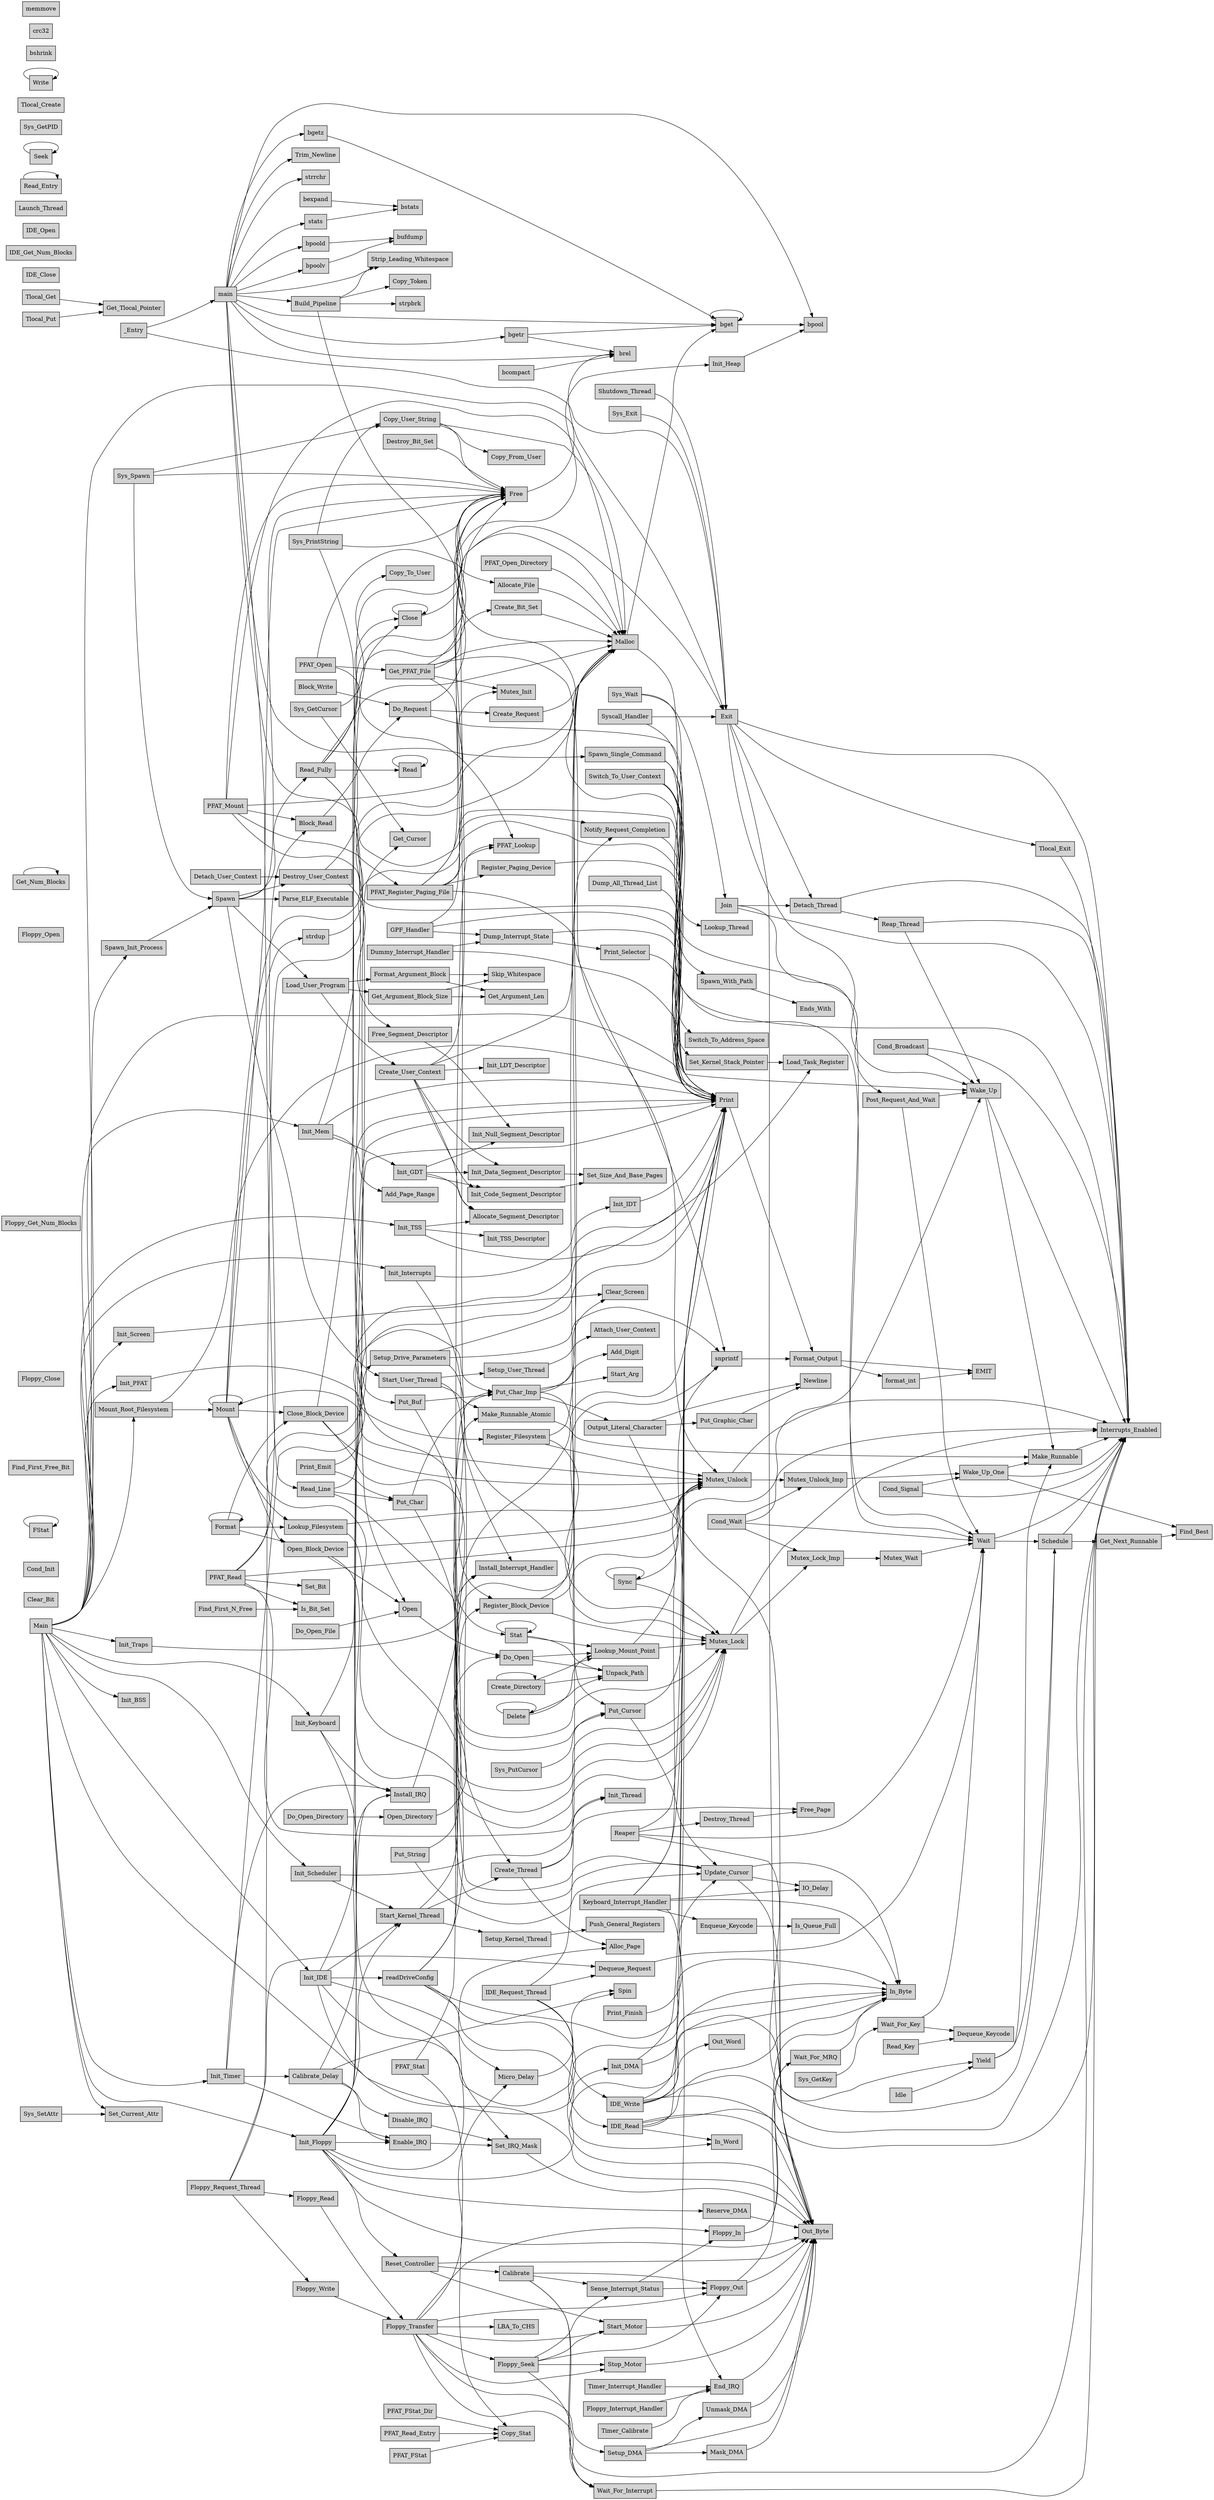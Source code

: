 digraph function_map {
rankdir=LR;
ratio=fill;
node [style=filled]
 Add_Digit [ shape=box ];
 Add_Page_Range [ shape=box ];
 Alloc_Page [ shape=box ];
 Allocate_File [ shape=box ];
Allocate_File  -> Malloc;
 Allocate_Segment_Descriptor [ shape=box ];
 Attach_User_Context [ shape=box ];
 Block_Read [ shape=box ];
Block_Read  -> Do_Request;
 Block_Write [ shape=box ];
Block_Write  -> Do_Request;
 Build_Pipeline [ shape=box ];
Build_Pipeline  -> Copy_Token;
Build_Pipeline  -> Print;
Build_Pipeline  -> Strip_Leading_Whitespace;
Build_Pipeline  -> strpbrk;
 Calibrate [ shape=box ];
Calibrate  -> Floppy_Out;
Calibrate  -> Interrupts_Enabled;
Calibrate  -> Sense_Interrupt_Status;
Calibrate  -> Wait_For_Interrupt;
 Calibrate_Delay [ shape=box ];
Calibrate_Delay  -> Disable_IRQ;
Calibrate_Delay  -> Enable_IRQ;
Calibrate_Delay  -> Install_IRQ;
Calibrate_Delay  -> Spin;
 Clear_Bit [ shape=box ];
 Clear_Screen [ shape=box ];
 Close [ shape=box ];
Close  -> Close;
Close  -> Free;
 Close_Block_Device [ shape=box ];
Close_Block_Device  -> Close;
Close_Block_Device  -> Mutex_Lock;
Close_Block_Device  -> Mutex_Unlock;
 Cond_Broadcast [ shape=box ];
Cond_Broadcast  -> Interrupts_Enabled;
Cond_Broadcast  -> Wake_Up;
 Cond_Init [ shape=box ];
 Cond_Signal [ shape=box ];
Cond_Signal  -> Interrupts_Enabled;
Cond_Signal  -> Wake_Up_One;
 Cond_Wait [ shape=box ];
Cond_Wait  -> Interrupts_Enabled;
Cond_Wait  -> Mutex_Lock_Imp;
Cond_Wait  -> Mutex_Unlock_Imp;
Cond_Wait  -> Wait;
 Copy_From_User [ shape=box ];
 Copy_Stat [ shape=box ];
 Copy_To_User [ shape=box ];
 Copy_Token [ shape=box ];
 Copy_User_String [ shape=box ];
Copy_User_String  -> Copy_From_User;
Copy_User_String  -> Free;
Copy_User_String  -> Malloc;
 Create_Bit_Set [ shape=box ];
Create_Bit_Set  -> Malloc;
 Create_Directory [ shape=box ];
Create_Directory  -> Create_Directory;
Create_Directory  -> Lookup_Mount_Point;
Create_Directory  -> Unpack_Path;
 Create_Request [ shape=box ];
Create_Request  -> Malloc;
 Create_Thread [ shape=box ];
Create_Thread  -> Alloc_Page;
Create_Thread  -> Free_Page;
Create_Thread  -> Init_Thread;
 Create_User_Context [ shape=box ];
Create_User_Context  -> Allocate_Segment_Descriptor;
Create_User_Context  -> Free;
Create_User_Context  -> Init_Code_Segment_Descriptor;
Create_User_Context  -> Init_Data_Segment_Descriptor;
Create_User_Context  -> Init_LDT_Descriptor;
Create_User_Context  -> Malloc;
 Delete [ shape=box ];
Delete  -> Delete;
Delete  -> Lookup_Mount_Point;
Delete  -> Unpack_Path;
 Dequeue_Keycode [ shape=box ];
 Dequeue_Request [ shape=box ];
Dequeue_Request  -> Wait;
 Destroy_Bit_Set [ shape=box ];
Destroy_Bit_Set  -> Free;
 Destroy_Thread [ shape=box ];
Destroy_Thread  -> Free_Page;
 Destroy_User_Context [ shape=box ];
Destroy_User_Context  -> Free;
Destroy_User_Context  -> Free_Segment_Descriptor;
 Detach_Thread [ shape=box ];
Detach_Thread  -> Interrupts_Enabled;
Detach_Thread  -> Reap_Thread;
 Detach_User_Context [ shape=box ];
Detach_User_Context  -> Destroy_User_Context;
 Disable_IRQ [ shape=box ];
Disable_IRQ  -> Set_IRQ_Mask;
 Do_Open [ shape=box ];
Do_Open  -> Lookup_Mount_Point;
Do_Open  -> Unpack_Path;
 Do_Open_Directory [ shape=box ];
Do_Open_Directory  -> Open_Directory;
 Do_Open_File [ shape=box ];
Do_Open_File  -> Open;
 Do_Request [ shape=box ];
Do_Request  -> Create_Request;
Do_Request  -> Free;
Do_Request  -> Post_Request_And_Wait;
 Dummy_Interrupt_Handler [ shape=box ];
Dummy_Interrupt_Handler  -> Dump_Interrupt_State;
Dummy_Interrupt_Handler  -> Print;
 Dump_All_Thread_List [ shape=box ];
Dump_All_Thread_List  -> Print;
 Dump_Interrupt_State [ shape=box ];
Dump_Interrupt_State  -> Print;
Dump_Interrupt_State  -> Print_Selector;
 EMIT [ shape=box ];
 Enable_IRQ [ shape=box ];
Enable_IRQ  -> Set_IRQ_Mask;
 End_IRQ [ shape=box ];
End_IRQ  -> Out_Byte;
 Ends_With [ shape=box ];
 Enqueue_Keycode [ shape=box ];
Enqueue_Keycode  -> Is_Queue_Full;
 Exit [ shape=box ];
Exit  -> Detach_Thread;
Exit  -> Interrupts_Enabled;
Exit  -> Schedule;
Exit  -> Tlocal_Exit;
Exit  -> Wake_Up;
 FStat [ shape=box ];
FStat  -> FStat;
 Find_Best [ shape=box ];
 Find_First_Free_Bit [ shape=box ];
 Find_First_N_Free [ shape=box ];
Find_First_N_Free  -> Is_Bit_Set;
 Floppy_Close [ shape=box ];
 Floppy_Get_Num_Blocks [ shape=box ];
 Floppy_In [ shape=box ];
Floppy_In  -> In_Byte;
Floppy_In  -> Wait_For_MRQ;
 Floppy_Interrupt_Handler [ shape=box ];
Floppy_Interrupt_Handler  -> End_IRQ;
 Floppy_Open [ shape=box ];
 Floppy_Out [ shape=box ];
Floppy_Out  -> Out_Byte;
Floppy_Out  -> Wait_For_MRQ;
 Floppy_Read [ shape=box ];
Floppy_Read  -> Floppy_Transfer;
 Floppy_Request_Thread [ shape=box ];
Floppy_Request_Thread  -> Dequeue_Request;
Floppy_Request_Thread  -> Floppy_Read;
Floppy_Request_Thread  -> Floppy_Write;
Floppy_Request_Thread  -> Notify_Request_Completion;
 Floppy_Seek [ shape=box ];
Floppy_Seek  -> Floppy_Out;
Floppy_Seek  -> Sense_Interrupt_Status;
Floppy_Seek  -> Start_Motor;
Floppy_Seek  -> Stop_Motor;
Floppy_Seek  -> Wait_For_Interrupt;
 Floppy_Transfer [ shape=box ];
Floppy_Transfer  -> Floppy_In;
Floppy_Transfer  -> Floppy_Out;
Floppy_Transfer  -> Floppy_Seek;
Floppy_Transfer  -> LBA_To_CHS;
Floppy_Transfer  -> Micro_Delay;
Floppy_Transfer  -> Setup_DMA;
Floppy_Transfer  -> Start_Motor;
Floppy_Transfer  -> Stop_Motor;
Floppy_Transfer  -> Wait_For_Interrupt;
 Floppy_Write [ shape=box ];
Floppy_Write  -> Floppy_Transfer;
 Format [ shape=box ];
Format  -> Close_Block_Device;
Format  -> Format;
Format  -> Lookup_Filesystem;
Format  -> Open_Block_Device;
 Format_Argument_Block [ shape=box ];
Format_Argument_Block  -> Get_Argument_Len;
Format_Argument_Block  -> Skip_Whitespace;
 Format_Output [ shape=box ];
Format_Output  -> EMIT;
Format_Output  -> format_int;
 Free [ shape=box ];
Free  -> brel;
 Free_Page [ shape=box ];
 Free_Segment_Descriptor [ shape=box ];
Free_Segment_Descriptor  -> Init_Null_Segment_Descriptor;
 GPF_Handler [ shape=box ];
GPF_Handler  -> Dump_Interrupt_State;
GPF_Handler  -> Exit;
GPF_Handler  -> Print;
 Get_Argument_Block_Size [ shape=box ];
Get_Argument_Block_Size  -> Get_Argument_Len;
Get_Argument_Block_Size  -> Skip_Whitespace;
 Get_Argument_Len [ shape=box ];
 Get_Cursor [ shape=box ];
 Get_Next_Runnable [ shape=box ];
Get_Next_Runnable  -> Find_Best;
 Get_Num_Blocks [ shape=box ];
Get_Num_Blocks  -> Get_Num_Blocks;
 Get_PFAT_File [ shape=box ];
Get_PFAT_File  -> Create_Bit_Set;
Get_PFAT_File  -> Free;
Get_PFAT_File  -> Malloc;
Get_PFAT_File  -> Mutex_Init;
Get_PFAT_File  -> Mutex_Lock;
Get_PFAT_File  -> Mutex_Unlock;
 Get_Tlocal_Pointer [ shape=box ];
 IDE_Close [ shape=box ];
 IDE_Get_Num_Blocks [ shape=box ];
 IDE_Open [ shape=box ];
 IDE_Read [ shape=box ];
IDE_Read  -> In_Byte;
IDE_Read  -> In_Word;
IDE_Read  -> Interrupts_Enabled;
IDE_Read  -> Out_Byte;
IDE_Read  -> Print;
 IDE_Request_Thread [ shape=box ];
IDE_Request_Thread  -> Dequeue_Request;
IDE_Request_Thread  -> IDE_Read;
IDE_Request_Thread  -> IDE_Write;
IDE_Request_Thread  -> Notify_Request_Completion;
 IDE_Write [ shape=box ];
IDE_Write  -> In_Byte;
IDE_Write  -> Interrupts_Enabled;
IDE_Write  -> Out_Byte;
IDE_Write  -> Out_Word;
IDE_Write  -> Print;
 IO_Delay [ shape=box ];
 Idle [ shape=box ];
Idle  -> Yield;
 In_Byte [ shape=box ];
 In_Word [ shape=box ];
 Init_BSS [ shape=box ];
 Init_Code_Segment_Descriptor [ shape=box ];
Init_Code_Segment_Descriptor  -> Set_Size_And_Base_Pages;
 Init_DMA [ shape=box ];
Init_DMA  -> Out_Byte;
Init_DMA  -> Print;
 Init_Data_Segment_Descriptor [ shape=box ];
Init_Data_Segment_Descriptor  -> Set_Size_And_Base_Pages;
 Init_Floppy [ shape=box ];
Init_Floppy  -> Alloc_Page;
Init_Floppy  -> Enable_IRQ;
Init_Floppy  -> In_Byte;
Init_Floppy  -> Install_IRQ;
Init_Floppy  -> Out_Byte;
Init_Floppy  -> Print;
Init_Floppy  -> Reserve_DMA;
Init_Floppy  -> Reset_Controller;
Init_Floppy  -> Setup_Drive_Parameters;
Init_Floppy  -> Start_Kernel_Thread;
 Init_GDT [ shape=box ];
Init_GDT  -> Allocate_Segment_Descriptor;
Init_GDT  -> Init_Code_Segment_Descriptor;
Init_GDT  -> Init_Data_Segment_Descriptor;
Init_GDT  -> Init_Null_Segment_Descriptor;
 Init_Heap [ shape=box ];
Init_Heap  -> bpool;
 Init_IDE [ shape=box ];
Init_IDE  -> In_Byte;
Init_IDE  -> Micro_Delay;
Init_IDE  -> Out_Byte;
Init_IDE  -> Print;
Init_IDE  -> Start_Kernel_Thread;
Init_IDE  -> readDriveConfig;
 Init_IDT [ shape=box ];
Init_IDT  -> Print;
 Init_Interrupts [ shape=box ];
Init_Interrupts  -> Init_IDT;
Init_Interrupts  -> Install_Interrupt_Handler;
 Init_Keyboard [ shape=box ];
Init_Keyboard  -> Install_IRQ;
Init_Keyboard  -> Print;
Init_Keyboard  -> Set_IRQ_Mask;
 Init_LDT_Descriptor [ shape=box ];
 Init_Mem [ shape=box ];
Init_Mem  -> Add_Page_Range;
Init_Mem  -> Init_GDT;
Init_Mem  -> Init_Heap;
Init_Mem  -> Print;
 Init_Null_Segment_Descriptor [ shape=box ];
 Init_PFAT [ shape=box ];
Init_PFAT  -> Register_Filesystem;
 Init_Scheduler [ shape=box ];
Init_Scheduler  -> Init_Thread;
Init_Scheduler  -> Start_Kernel_Thread;
 Init_Screen [ shape=box ];
Init_Screen  -> Clear_Screen;
 Init_TSS [ shape=box ];
Init_TSS  -> Allocate_Segment_Descriptor;
Init_TSS  -> Init_TSS_Descriptor;
Init_TSS  -> Load_Task_Register;
 Init_TSS_Descriptor [ shape=box ];
 Init_Thread [ shape=box ];
 Init_Timer [ shape=box ];
Init_Timer  -> Calibrate_Delay;
Init_Timer  -> Enable_IRQ;
Init_Timer  -> Install_IRQ;
Init_Timer  -> Print;
 Init_Traps [ shape=box ];
Init_Traps  -> Install_Interrupt_Handler;
 Install_IRQ [ shape=box ];
Install_IRQ  -> Install_Interrupt_Handler;
 Install_Interrupt_Handler [ shape=box ];
 Interrupts_Enabled [ shape=box ];
 Is_Bit_Set [ shape=box ];
 Is_Queue_Full [ shape=box ];
 Join [ shape=box ];
Join  -> Detach_Thread;
Join  -> Interrupts_Enabled;
Join  -> Wait;
 Keyboard_Interrupt_Handler [ shape=box ];
Keyboard_Interrupt_Handler  -> End_IRQ;
Keyboard_Interrupt_Handler  -> Enqueue_Keycode;
Keyboard_Interrupt_Handler  -> IO_Delay;
Keyboard_Interrupt_Handler  -> In_Byte;
Keyboard_Interrupt_Handler  -> Print;
Keyboard_Interrupt_Handler  -> Wake_Up;
 LBA_To_CHS [ shape=box ];
 Launch_Thread [ shape=box ];
 Load_Task_Register [ shape=box ];
 Load_User_Program [ shape=box ];
Load_User_Program  -> Create_User_Context;
Load_User_Program  -> Format_Argument_Block;
Load_User_Program  -> Get_Argument_Block_Size;
 Lookup_Filesystem [ shape=box ];
Lookup_Filesystem  -> Mutex_Lock;
Lookup_Filesystem  -> Mutex_Unlock;
 Lookup_Mount_Point [ shape=box ];
Lookup_Mount_Point  -> Mutex_Lock;
Lookup_Mount_Point  -> Mutex_Unlock;
 Lookup_Thread [ shape=box ];
 Main [ shape=box ];
Main  -> Exit;
Main  -> Init_BSS;
Main  -> Init_DMA;
Main  -> Init_Floppy;
Main  -> Init_IDE;
Main  -> Init_Interrupts;
Main  -> Init_Keyboard;
Main  -> Init_Mem;
Main  -> Init_PFAT;
Main  -> Init_Scheduler;
Main  -> Init_Screen;
Main  -> Init_TSS;
Main  -> Init_Timer;
Main  -> Init_Traps;
Main  -> Mount_Root_Filesystem;
Main  -> Print;
Main  -> Set_Current_Attr;
Main  -> Spawn_Init_Process;
 Make_Runnable [ shape=box ];
Make_Runnable  -> Interrupts_Enabled;
 Make_Runnable_Atomic [ shape=box ];
Make_Runnable_Atomic  -> Make_Runnable;
 Malloc [ shape=box ];
Malloc  -> Print;
Malloc  -> bget;
 Mask_DMA [ shape=box ];
Mask_DMA  -> Out_Byte;
 Micro_Delay [ shape=box ];
Micro_Delay  -> Spin;
 Mount [ shape=box ];
Mount  -> Close_Block_Device;
Mount  -> Free;
Mount  -> Lookup_Filesystem;
Mount  -> Malloc;
Mount  -> Mount;
Mount  -> Mutex_Lock;
Mount  -> Mutex_Unlock;
Mount  -> Open_Block_Device;
Mount  -> strdup;
 Mount_Root_Filesystem [ shape=box ];
Mount_Root_Filesystem  -> Mount;
Mount_Root_Filesystem  -> Print;
 Mutex_Init [ shape=box ];
 Mutex_Lock [ shape=box ];
Mutex_Lock  -> Interrupts_Enabled;
Mutex_Lock  -> Mutex_Lock_Imp;
 Mutex_Lock_Imp [ shape=box ];
Mutex_Lock_Imp  -> Mutex_Wait;
 Mutex_Unlock [ shape=box ];
Mutex_Unlock  -> Interrupts_Enabled;
Mutex_Unlock  -> Mutex_Unlock_Imp;
 Mutex_Unlock_Imp [ shape=box ];
Mutex_Unlock_Imp  -> Wake_Up_One;
 Mutex_Wait [ shape=box ];
Mutex_Wait  -> Wait;
 Newline [ shape=box ];
 Notify_Request_Completion [ shape=box ];
Notify_Request_Completion  -> Wake_Up;
 Open [ shape=box ];
Open  -> Do_Open;
 Open_Block_Device [ shape=box ];
Open_Block_Device  -> Mutex_Lock;
Open_Block_Device  -> Mutex_Unlock;
Open_Block_Device  -> Open;
 Open_Directory [ shape=box ];
Open_Directory  -> Do_Open;
 Out_Byte [ shape=box ];
 Out_Word [ shape=box ];
 Output_Literal_Character [ shape=box ];
Output_Literal_Character  -> Newline;
Output_Literal_Character  -> Out_Byte;
Output_Literal_Character  -> Put_Graphic_Char;
 PFAT_FStat [ shape=box ];
PFAT_FStat  -> Copy_Stat;
 PFAT_FStat_Dir [ shape=box ];
PFAT_FStat_Dir  -> Copy_Stat;
 PFAT_Lookup [ shape=box ];
 PFAT_Mount [ shape=box ];
PFAT_Mount  -> Block_Read;
PFAT_Mount  -> Free;
PFAT_Mount  -> Malloc;
PFAT_Mount  -> Mutex_Init;
PFAT_Mount  -> PFAT_Register_Paging_File;
PFAT_Mount  -> Print;
 PFAT_Open [ shape=box ];
PFAT_Open  -> Allocate_File;
PFAT_Open  -> Get_PFAT_File;
PFAT_Open  -> PFAT_Lookup;
 PFAT_Open_Directory [ shape=box ];
PFAT_Open_Directory  -> Malloc;
 PFAT_Read [ shape=box ];
PFAT_Read  -> Block_Read;
PFAT_Read  -> Is_Bit_Set;
PFAT_Read  -> Mutex_Lock;
PFAT_Read  -> Mutex_Unlock;
PFAT_Read  -> Print;
PFAT_Read  -> Set_Bit;
 PFAT_Read_Entry [ shape=box ];
PFAT_Read_Entry  -> Copy_Stat;
 PFAT_Register_Paging_File [ shape=box ];
PFAT_Register_Paging_File  -> Free;
PFAT_Register_Paging_File  -> Malloc;
PFAT_Register_Paging_File  -> PFAT_Lookup;
PFAT_Register_Paging_File  -> Print;
PFAT_Register_Paging_File  -> Register_Paging_Device;
PFAT_Register_Paging_File  -> snprintf;
 PFAT_Stat [ shape=box ];
PFAT_Stat  -> Copy_Stat;
PFAT_Stat  -> PFAT_Lookup;
 Parse_ELF_Executable [ shape=box ];
 Post_Request_And_Wait [ shape=box ];
Post_Request_And_Wait  -> Wait;
Post_Request_And_Wait  -> Wake_Up;
 Print [ shape=box ];
Print  -> Format_Output;
 Print_Emit [ shape=box ];
Print_Emit  -> Put_Char;
Print_Emit  -> Put_Char_Imp;
 Print_Finish [ shape=box ];
Print_Finish  -> Update_Cursor;
 Print_Selector [ shape=box ];
Print_Selector  -> Print;
 Push_General_Registers [ shape=box ];
 Put_Buf [ shape=box ];
Put_Buf  -> Put_Char_Imp;
Put_Buf  -> Update_Cursor;
 Put_Char [ shape=box ];
Put_Char  -> Put_Char_Imp;
Put_Char  -> Update_Cursor;
 Put_Char_Imp [ shape=box ];
Put_Char_Imp  -> Add_Digit;
Put_Char_Imp  -> Clear_Screen;
Put_Char_Imp  -> Output_Literal_Character;
Put_Char_Imp  -> Put_Cursor;
Put_Char_Imp  -> Start_Arg;
 Put_Cursor [ shape=box ];
Put_Cursor  -> Update_Cursor;
Put_Cursor  -> snprintf;
 Put_Graphic_Char [ shape=box ];
Put_Graphic_Char  -> Newline;
 Put_String [ shape=box ];
Put_String  -> Put_Char_Imp;
Put_String  -> Update_Cursor;
 Read [ shape=box ];
Read  -> Read;
 Read_Entry [ shape=box ];
Read_Entry  -> Read_Entry;
 Read_Fully [ shape=box ];
Read_Fully  -> Close;
Read_Fully  -> Free;
Read_Fully  -> Malloc;
Read_Fully  -> Open;
Read_Fully  -> Read;
Read_Fully  -> Stat;
 Read_Key [ shape=box ];
Read_Key  -> Dequeue_Keycode;
 Read_Line [ shape=box ];
Read_Line  -> Get_Cursor;
Read_Line  -> Put_Char;
Read_Line  -> Put_Cursor;
 Reap_Thread [ shape=box ];
Reap_Thread  -> Interrupts_Enabled;
Reap_Thread  -> Wake_Up;
 Reaper [ shape=box ];
Reaper  -> Destroy_Thread;
Reaper  -> Print;
Reaper  -> Wait;
Reaper  -> Yield;
 Register_Block_Device [ shape=box ];
Register_Block_Device  -> Malloc;
Register_Block_Device  -> Mutex_Lock;
Register_Block_Device  -> Mutex_Unlock;
 Register_Filesystem [ shape=box ];
Register_Filesystem  -> Malloc;
Register_Filesystem  -> Mutex_Lock;
Register_Filesystem  -> Mutex_Unlock;
 Register_Paging_Device [ shape=box ];
Register_Paging_Device  -> Print;
 Reserve_DMA [ shape=box ];
Reserve_DMA  -> Out_Byte;
 Reset_Controller [ shape=box ];
Reset_Controller  -> Calibrate;
Reset_Controller  -> Out_Byte;
Reset_Controller  -> Start_Motor;
 Schedule [ shape=box ];
Schedule  -> Get_Next_Runnable;
Schedule  -> Interrupts_Enabled;
 Seek [ shape=box ];
Seek  -> Seek;
 Sense_Interrupt_Status [ shape=box ];
Sense_Interrupt_Status  -> Floppy_In;
Sense_Interrupt_Status  -> Floppy_Out;
 Set_Bit [ shape=box ];
 Set_Current_Attr [ shape=box ];
 Set_IRQ_Mask [ shape=box ];
Set_IRQ_Mask  -> Out_Byte;
 Set_Kernel_Stack_Pointer [ shape=box ];
Set_Kernel_Stack_Pointer  -> Load_Task_Register;
 Set_Size_And_Base_Pages [ shape=box ];
 Setup_DMA [ shape=box ];
Setup_DMA  -> Mask_DMA;
Setup_DMA  -> Out_Byte;
Setup_DMA  -> Unmask_DMA;
 Setup_Drive_Parameters [ shape=box ];
Setup_Drive_Parameters  -> Print;
Setup_Drive_Parameters  -> Register_Block_Device;
Setup_Drive_Parameters  -> snprintf;
 Setup_Kernel_Thread [ shape=box ];
Setup_Kernel_Thread  -> Push_General_Registers;
 Setup_User_Thread [ shape=box ];
Setup_User_Thread  -> Attach_User_Context;
 Shutdown_Thread [ shape=box ];
Shutdown_Thread  -> Exit;
 Skip_Whitespace [ shape=box ];
 Spawn [ shape=box ];
Spawn  -> Destroy_User_Context;
Spawn  -> Free;
Spawn  -> Load_User_Program;
Spawn  -> Parse_ELF_Executable;
Spawn  -> Read_Fully;
Spawn  -> Start_User_Thread;
 Spawn_Init_Process [ shape=box ];
Spawn_Init_Process  -> Spawn;
 Spawn_Single_Command [ shape=box ];
Spawn_Single_Command  -> Print;
Spawn_Single_Command  -> Spawn_With_Path;
Spawn_Single_Command  -> Wait;
 Spawn_With_Path [ shape=box ];
Spawn_With_Path  -> Ends_With;
 Spin [ shape=box ];
 Start_Arg [ shape=box ];
 Start_Kernel_Thread [ shape=box ];
Start_Kernel_Thread  -> Create_Thread;
Start_Kernel_Thread  -> Make_Runnable_Atomic;
Start_Kernel_Thread  -> Setup_Kernel_Thread;
 Start_Motor [ shape=box ];
Start_Motor  -> Out_Byte;
 Start_User_Thread [ shape=box ];
Start_User_Thread  -> Create_Thread;
Start_User_Thread  -> Make_Runnable_Atomic;
Start_User_Thread  -> Setup_User_Thread;
 Stat [ shape=box ];
Stat  -> Lookup_Mount_Point;
Stat  -> Stat;
Stat  -> Unpack_Path;
 Stop_Motor [ shape=box ];
Stop_Motor  -> Out_Byte;
 Strip_Leading_Whitespace [ shape=box ];
 Switch_To_Address_Space [ shape=box ];
 Switch_To_User_Context [ shape=box ];
Switch_To_User_Context  -> Interrupts_Enabled;
Switch_To_User_Context  -> Print;
Switch_To_User_Context  -> Set_Kernel_Stack_Pointer;
Switch_To_User_Context  -> Switch_To_Address_Space;
 Sync [ shape=box ];
Sync  -> Mutex_Lock;
Sync  -> Mutex_Unlock;
Sync  -> Sync;
 Sys_Exit [ shape=box ];
Sys_Exit  -> Exit;
 Sys_GetCursor [ shape=box ];
Sys_GetCursor  -> Copy_To_User;
Sys_GetCursor  -> Get_Cursor;
 Sys_GetKey [ shape=box ];
Sys_GetKey  -> Wait_For_Key;
 Sys_GetPID [ shape=box ];
 Sys_PrintString [ shape=box ];
Sys_PrintString  -> Copy_User_String;
Sys_PrintString  -> Free;
Sys_PrintString  -> Put_Buf;
 Sys_PutCursor [ shape=box ];
Sys_PutCursor  -> Put_Cursor;
 Sys_SetAttr [ shape=box ];
Sys_SetAttr  -> Set_Current_Attr;
 Sys_Spawn [ shape=box ];
Sys_Spawn  -> Copy_User_String;
Sys_Spawn  -> Free;
Sys_Spawn  -> Spawn;
 Sys_Wait [ shape=box ];
Sys_Wait  -> Join;
Sys_Wait  -> Lookup_Thread;
 Syscall_Handler [ shape=box ];
Syscall_Handler  -> Exit;
Syscall_Handler  -> Print;
 Timer_Calibrate [ shape=box ];
Timer_Calibrate  -> End_IRQ;
 Timer_Interrupt_Handler [ shape=box ];
Timer_Interrupt_Handler  -> End_IRQ;
 Tlocal_Create [ shape=box ];
 Tlocal_Exit [ shape=box ];
Tlocal_Exit  -> Interrupts_Enabled;
 Tlocal_Get [ shape=box ];
Tlocal_Get  -> Get_Tlocal_Pointer;
 Tlocal_Put [ shape=box ];
Tlocal_Put  -> Get_Tlocal_Pointer;
 Trim_Newline [ shape=box ];
 Unmask_DMA [ shape=box ];
Unmask_DMA  -> Out_Byte;
 Unpack_Path [ shape=box ];
 Update_Cursor [ shape=box ];
Update_Cursor  -> IO_Delay;
Update_Cursor  -> In_Byte;
Update_Cursor  -> Out_Byte;
 Wait [ shape=box ];
Wait  -> Interrupts_Enabled;
Wait  -> Schedule;
 Wait_For_Interrupt [ shape=box ];
Wait_For_Interrupt  -> Interrupts_Enabled;
 Wait_For_Key [ shape=box ];
Wait_For_Key  -> Dequeue_Keycode;
Wait_For_Key  -> Wait;
 Wait_For_MRQ [ shape=box ];
Wait_For_MRQ  -> In_Byte;
 Wake_Up [ shape=box ];
Wake_Up  -> Interrupts_Enabled;
Wake_Up  -> Make_Runnable;
 Wake_Up_One [ shape=box ];
Wake_Up_One  -> Find_Best;
Wake_Up_One  -> Interrupts_Enabled;
Wake_Up_One  -> Make_Runnable;
 Write [ shape=box ];
Write  -> Write;
 Yield [ shape=box ];
Yield  -> Make_Runnable;
Yield  -> Schedule;
 _Entry [ shape=box ];
_Entry  -> Exit;
_Entry  -> main;
 bcompact [ shape=box ];
bcompact  -> brel;
 bexpand [ shape=box ];
bexpand  -> bstats;
 bget [ shape=box ];
bget  -> bget;
bget  -> bpool;
 bgetr [ shape=box ];
bgetr  -> bget;
bgetr  -> brel;
 bgetz [ shape=box ];
bgetz  -> bget;
 bpool [ shape=box ];
 bpoold [ shape=box ];
bpoold  -> bufdump;
 bpoolv [ shape=box ];
bpoolv  -> bufdump;
 brel [ shape=box ];
 bshrink [ shape=box ];
 bstats [ shape=box ];
 bufdump [ shape=box ];
 crc32 [ shape=box ];
 format_int [ shape=box ];
format_int  -> EMIT;
 main [ shape=box ];
main  -> Build_Pipeline;
main  -> Print;
main  -> Read_Line;
main  -> Spawn_Single_Command;
main  -> Strip_Leading_Whitespace;
main  -> Trim_Newline;
main  -> bget;
main  -> bgetr;
main  -> bgetz;
main  -> bpool;
main  -> bpoold;
main  -> bpoolv;
main  -> brel;
main  -> stats;
main  -> strrchr;
 memmove [ shape=box ];
 readDriveConfig [ shape=box ];
readDriveConfig  -> In_Byte;
readDriveConfig  -> In_Word;
readDriveConfig  -> Out_Byte;
readDriveConfig  -> Print;
readDriveConfig  -> Register_Block_Device;
readDriveConfig  -> snprintf;
 snprintf [ shape=box ];
snprintf  -> Format_Output;
 stats [ shape=box ];
stats  -> bstats;
 strdup [ shape=box ];
strdup  -> Malloc;
 strpbrk [ shape=box ];
 strrchr [ shape=box ];
}
